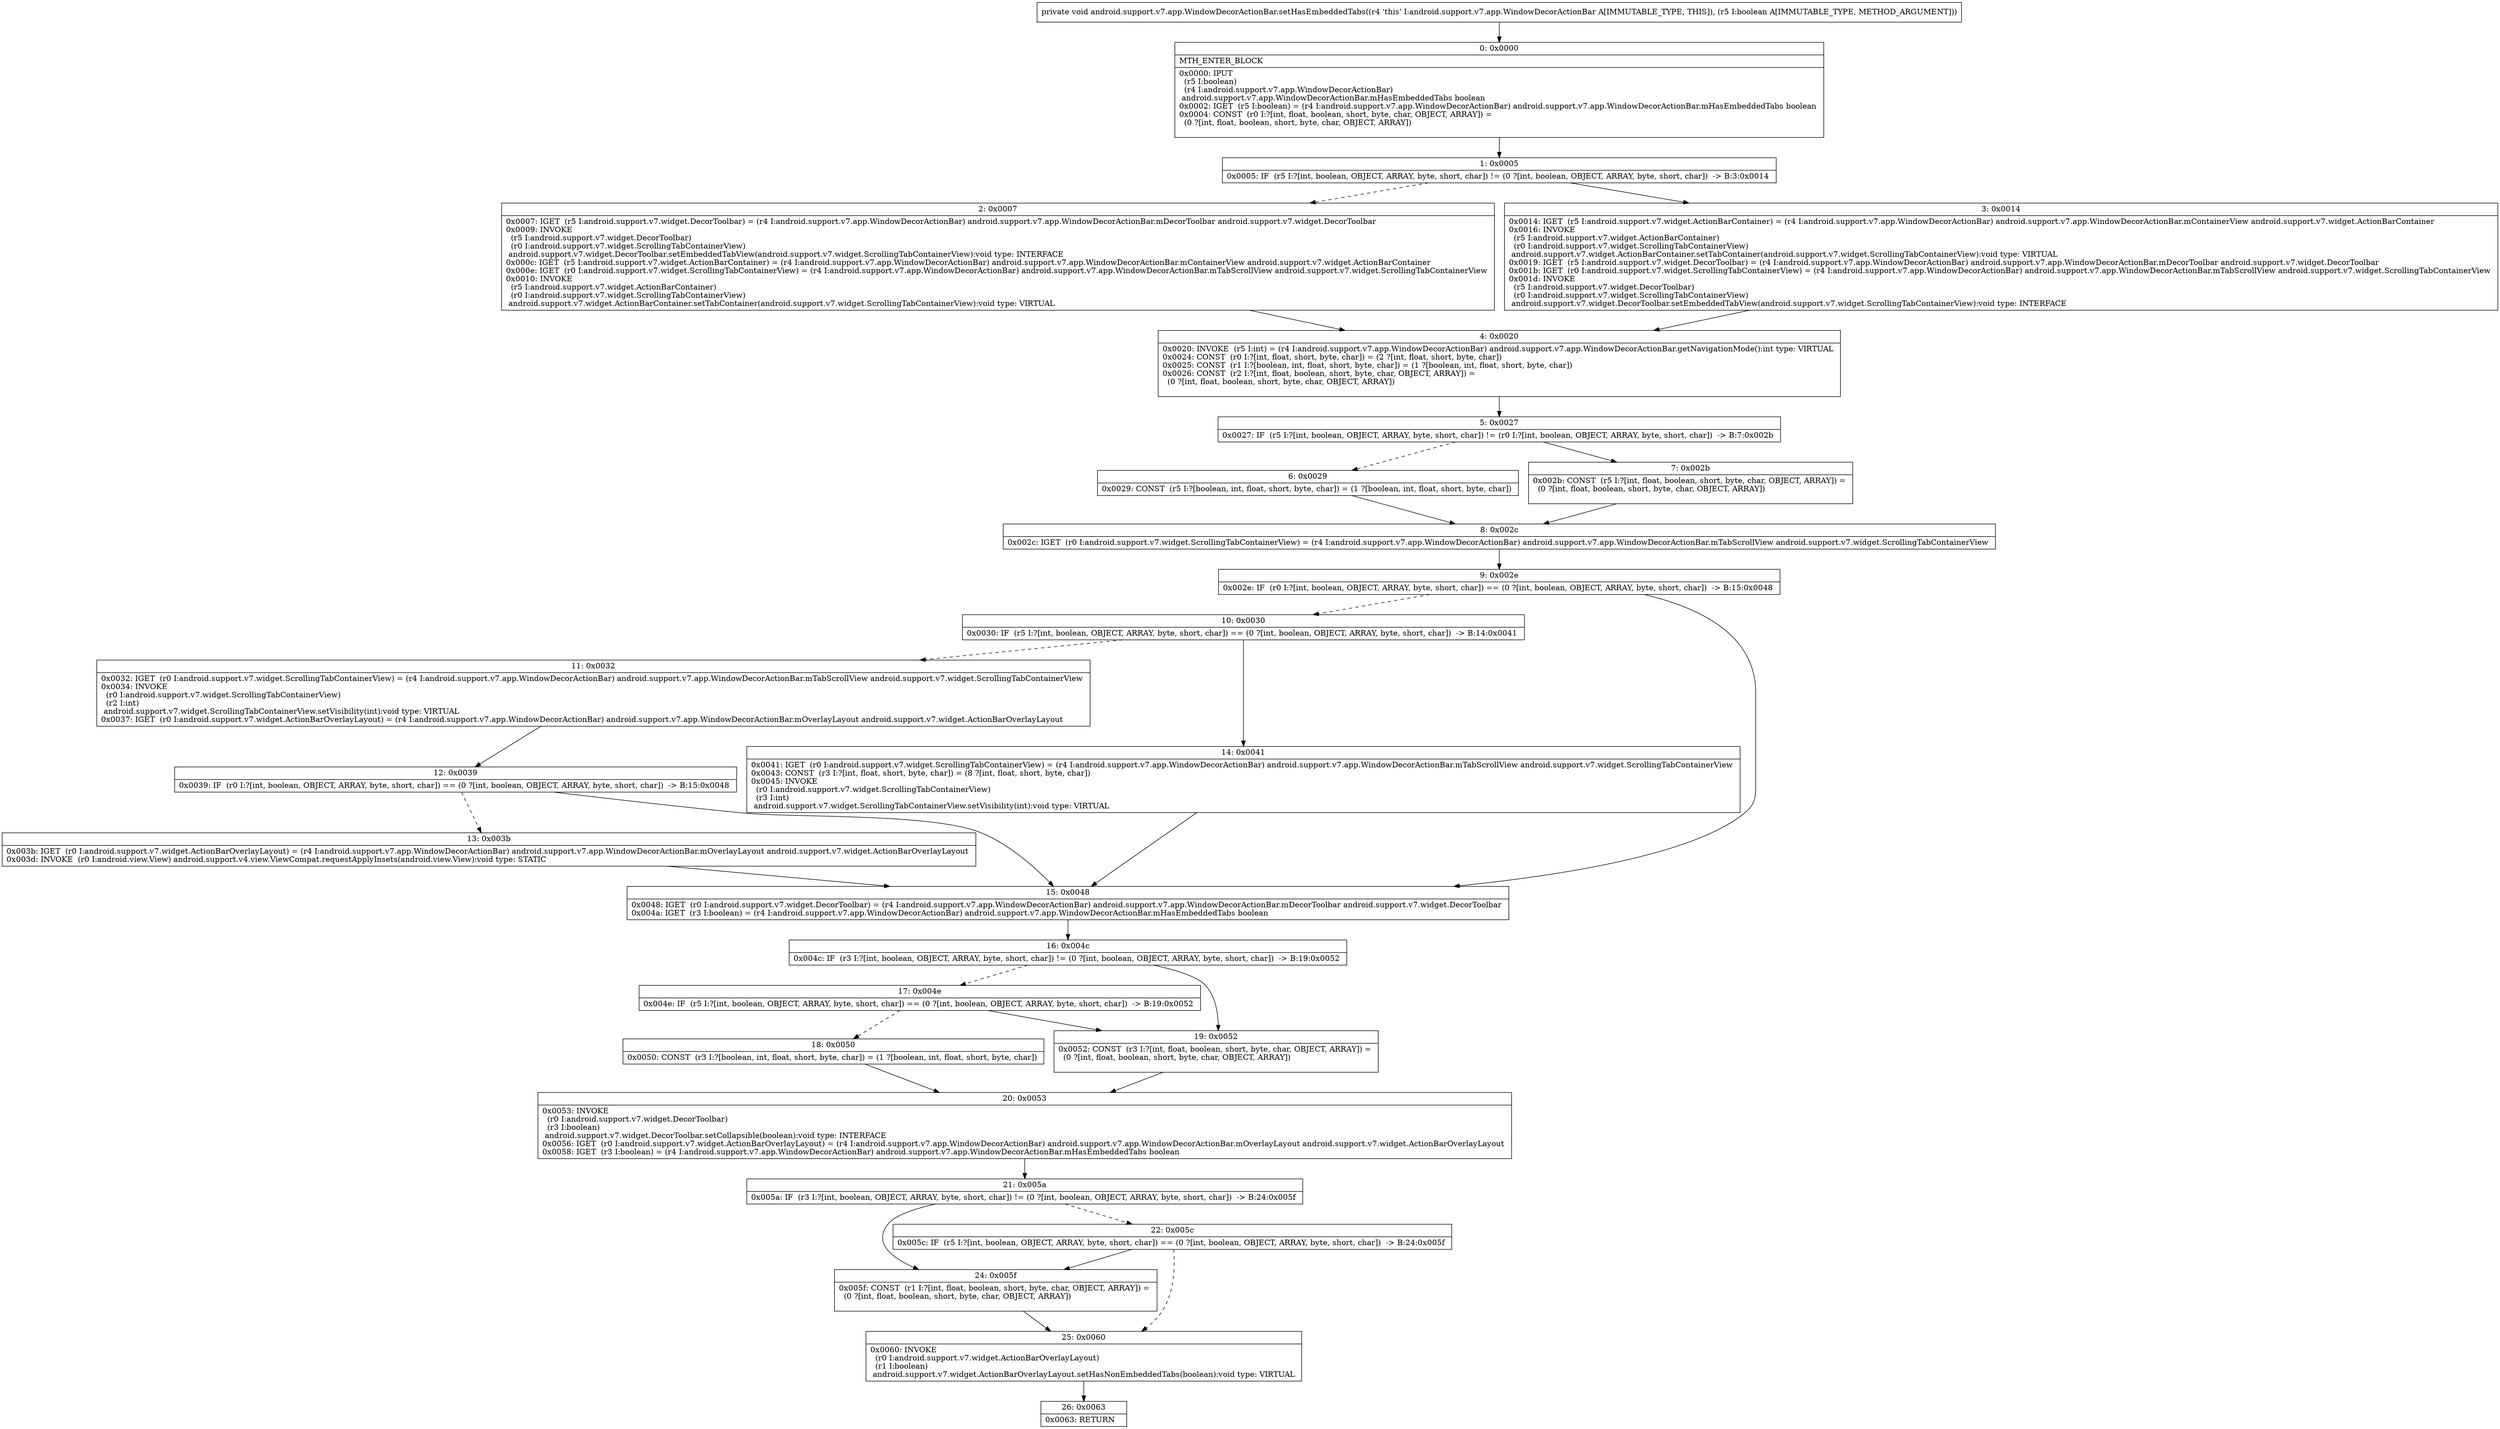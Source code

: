 digraph "CFG forandroid.support.v7.app.WindowDecorActionBar.setHasEmbeddedTabs(Z)V" {
Node_0 [shape=record,label="{0\:\ 0x0000|MTH_ENTER_BLOCK\l|0x0000: IPUT  \l  (r5 I:boolean)\l  (r4 I:android.support.v7.app.WindowDecorActionBar)\l android.support.v7.app.WindowDecorActionBar.mHasEmbeddedTabs boolean \l0x0002: IGET  (r5 I:boolean) = (r4 I:android.support.v7.app.WindowDecorActionBar) android.support.v7.app.WindowDecorActionBar.mHasEmbeddedTabs boolean \l0x0004: CONST  (r0 I:?[int, float, boolean, short, byte, char, OBJECT, ARRAY]) = \l  (0 ?[int, float, boolean, short, byte, char, OBJECT, ARRAY])\l \l}"];
Node_1 [shape=record,label="{1\:\ 0x0005|0x0005: IF  (r5 I:?[int, boolean, OBJECT, ARRAY, byte, short, char]) != (0 ?[int, boolean, OBJECT, ARRAY, byte, short, char])  \-\> B:3:0x0014 \l}"];
Node_2 [shape=record,label="{2\:\ 0x0007|0x0007: IGET  (r5 I:android.support.v7.widget.DecorToolbar) = (r4 I:android.support.v7.app.WindowDecorActionBar) android.support.v7.app.WindowDecorActionBar.mDecorToolbar android.support.v7.widget.DecorToolbar \l0x0009: INVOKE  \l  (r5 I:android.support.v7.widget.DecorToolbar)\l  (r0 I:android.support.v7.widget.ScrollingTabContainerView)\l android.support.v7.widget.DecorToolbar.setEmbeddedTabView(android.support.v7.widget.ScrollingTabContainerView):void type: INTERFACE \l0x000c: IGET  (r5 I:android.support.v7.widget.ActionBarContainer) = (r4 I:android.support.v7.app.WindowDecorActionBar) android.support.v7.app.WindowDecorActionBar.mContainerView android.support.v7.widget.ActionBarContainer \l0x000e: IGET  (r0 I:android.support.v7.widget.ScrollingTabContainerView) = (r4 I:android.support.v7.app.WindowDecorActionBar) android.support.v7.app.WindowDecorActionBar.mTabScrollView android.support.v7.widget.ScrollingTabContainerView \l0x0010: INVOKE  \l  (r5 I:android.support.v7.widget.ActionBarContainer)\l  (r0 I:android.support.v7.widget.ScrollingTabContainerView)\l android.support.v7.widget.ActionBarContainer.setTabContainer(android.support.v7.widget.ScrollingTabContainerView):void type: VIRTUAL \l}"];
Node_3 [shape=record,label="{3\:\ 0x0014|0x0014: IGET  (r5 I:android.support.v7.widget.ActionBarContainer) = (r4 I:android.support.v7.app.WindowDecorActionBar) android.support.v7.app.WindowDecorActionBar.mContainerView android.support.v7.widget.ActionBarContainer \l0x0016: INVOKE  \l  (r5 I:android.support.v7.widget.ActionBarContainer)\l  (r0 I:android.support.v7.widget.ScrollingTabContainerView)\l android.support.v7.widget.ActionBarContainer.setTabContainer(android.support.v7.widget.ScrollingTabContainerView):void type: VIRTUAL \l0x0019: IGET  (r5 I:android.support.v7.widget.DecorToolbar) = (r4 I:android.support.v7.app.WindowDecorActionBar) android.support.v7.app.WindowDecorActionBar.mDecorToolbar android.support.v7.widget.DecorToolbar \l0x001b: IGET  (r0 I:android.support.v7.widget.ScrollingTabContainerView) = (r4 I:android.support.v7.app.WindowDecorActionBar) android.support.v7.app.WindowDecorActionBar.mTabScrollView android.support.v7.widget.ScrollingTabContainerView \l0x001d: INVOKE  \l  (r5 I:android.support.v7.widget.DecorToolbar)\l  (r0 I:android.support.v7.widget.ScrollingTabContainerView)\l android.support.v7.widget.DecorToolbar.setEmbeddedTabView(android.support.v7.widget.ScrollingTabContainerView):void type: INTERFACE \l}"];
Node_4 [shape=record,label="{4\:\ 0x0020|0x0020: INVOKE  (r5 I:int) = (r4 I:android.support.v7.app.WindowDecorActionBar) android.support.v7.app.WindowDecorActionBar.getNavigationMode():int type: VIRTUAL \l0x0024: CONST  (r0 I:?[int, float, short, byte, char]) = (2 ?[int, float, short, byte, char]) \l0x0025: CONST  (r1 I:?[boolean, int, float, short, byte, char]) = (1 ?[boolean, int, float, short, byte, char]) \l0x0026: CONST  (r2 I:?[int, float, boolean, short, byte, char, OBJECT, ARRAY]) = \l  (0 ?[int, float, boolean, short, byte, char, OBJECT, ARRAY])\l \l}"];
Node_5 [shape=record,label="{5\:\ 0x0027|0x0027: IF  (r5 I:?[int, boolean, OBJECT, ARRAY, byte, short, char]) != (r0 I:?[int, boolean, OBJECT, ARRAY, byte, short, char])  \-\> B:7:0x002b \l}"];
Node_6 [shape=record,label="{6\:\ 0x0029|0x0029: CONST  (r5 I:?[boolean, int, float, short, byte, char]) = (1 ?[boolean, int, float, short, byte, char]) \l}"];
Node_7 [shape=record,label="{7\:\ 0x002b|0x002b: CONST  (r5 I:?[int, float, boolean, short, byte, char, OBJECT, ARRAY]) = \l  (0 ?[int, float, boolean, short, byte, char, OBJECT, ARRAY])\l \l}"];
Node_8 [shape=record,label="{8\:\ 0x002c|0x002c: IGET  (r0 I:android.support.v7.widget.ScrollingTabContainerView) = (r4 I:android.support.v7.app.WindowDecorActionBar) android.support.v7.app.WindowDecorActionBar.mTabScrollView android.support.v7.widget.ScrollingTabContainerView \l}"];
Node_9 [shape=record,label="{9\:\ 0x002e|0x002e: IF  (r0 I:?[int, boolean, OBJECT, ARRAY, byte, short, char]) == (0 ?[int, boolean, OBJECT, ARRAY, byte, short, char])  \-\> B:15:0x0048 \l}"];
Node_10 [shape=record,label="{10\:\ 0x0030|0x0030: IF  (r5 I:?[int, boolean, OBJECT, ARRAY, byte, short, char]) == (0 ?[int, boolean, OBJECT, ARRAY, byte, short, char])  \-\> B:14:0x0041 \l}"];
Node_11 [shape=record,label="{11\:\ 0x0032|0x0032: IGET  (r0 I:android.support.v7.widget.ScrollingTabContainerView) = (r4 I:android.support.v7.app.WindowDecorActionBar) android.support.v7.app.WindowDecorActionBar.mTabScrollView android.support.v7.widget.ScrollingTabContainerView \l0x0034: INVOKE  \l  (r0 I:android.support.v7.widget.ScrollingTabContainerView)\l  (r2 I:int)\l android.support.v7.widget.ScrollingTabContainerView.setVisibility(int):void type: VIRTUAL \l0x0037: IGET  (r0 I:android.support.v7.widget.ActionBarOverlayLayout) = (r4 I:android.support.v7.app.WindowDecorActionBar) android.support.v7.app.WindowDecorActionBar.mOverlayLayout android.support.v7.widget.ActionBarOverlayLayout \l}"];
Node_12 [shape=record,label="{12\:\ 0x0039|0x0039: IF  (r0 I:?[int, boolean, OBJECT, ARRAY, byte, short, char]) == (0 ?[int, boolean, OBJECT, ARRAY, byte, short, char])  \-\> B:15:0x0048 \l}"];
Node_13 [shape=record,label="{13\:\ 0x003b|0x003b: IGET  (r0 I:android.support.v7.widget.ActionBarOverlayLayout) = (r4 I:android.support.v7.app.WindowDecorActionBar) android.support.v7.app.WindowDecorActionBar.mOverlayLayout android.support.v7.widget.ActionBarOverlayLayout \l0x003d: INVOKE  (r0 I:android.view.View) android.support.v4.view.ViewCompat.requestApplyInsets(android.view.View):void type: STATIC \l}"];
Node_14 [shape=record,label="{14\:\ 0x0041|0x0041: IGET  (r0 I:android.support.v7.widget.ScrollingTabContainerView) = (r4 I:android.support.v7.app.WindowDecorActionBar) android.support.v7.app.WindowDecorActionBar.mTabScrollView android.support.v7.widget.ScrollingTabContainerView \l0x0043: CONST  (r3 I:?[int, float, short, byte, char]) = (8 ?[int, float, short, byte, char]) \l0x0045: INVOKE  \l  (r0 I:android.support.v7.widget.ScrollingTabContainerView)\l  (r3 I:int)\l android.support.v7.widget.ScrollingTabContainerView.setVisibility(int):void type: VIRTUAL \l}"];
Node_15 [shape=record,label="{15\:\ 0x0048|0x0048: IGET  (r0 I:android.support.v7.widget.DecorToolbar) = (r4 I:android.support.v7.app.WindowDecorActionBar) android.support.v7.app.WindowDecorActionBar.mDecorToolbar android.support.v7.widget.DecorToolbar \l0x004a: IGET  (r3 I:boolean) = (r4 I:android.support.v7.app.WindowDecorActionBar) android.support.v7.app.WindowDecorActionBar.mHasEmbeddedTabs boolean \l}"];
Node_16 [shape=record,label="{16\:\ 0x004c|0x004c: IF  (r3 I:?[int, boolean, OBJECT, ARRAY, byte, short, char]) != (0 ?[int, boolean, OBJECT, ARRAY, byte, short, char])  \-\> B:19:0x0052 \l}"];
Node_17 [shape=record,label="{17\:\ 0x004e|0x004e: IF  (r5 I:?[int, boolean, OBJECT, ARRAY, byte, short, char]) == (0 ?[int, boolean, OBJECT, ARRAY, byte, short, char])  \-\> B:19:0x0052 \l}"];
Node_18 [shape=record,label="{18\:\ 0x0050|0x0050: CONST  (r3 I:?[boolean, int, float, short, byte, char]) = (1 ?[boolean, int, float, short, byte, char]) \l}"];
Node_19 [shape=record,label="{19\:\ 0x0052|0x0052: CONST  (r3 I:?[int, float, boolean, short, byte, char, OBJECT, ARRAY]) = \l  (0 ?[int, float, boolean, short, byte, char, OBJECT, ARRAY])\l \l}"];
Node_20 [shape=record,label="{20\:\ 0x0053|0x0053: INVOKE  \l  (r0 I:android.support.v7.widget.DecorToolbar)\l  (r3 I:boolean)\l android.support.v7.widget.DecorToolbar.setCollapsible(boolean):void type: INTERFACE \l0x0056: IGET  (r0 I:android.support.v7.widget.ActionBarOverlayLayout) = (r4 I:android.support.v7.app.WindowDecorActionBar) android.support.v7.app.WindowDecorActionBar.mOverlayLayout android.support.v7.widget.ActionBarOverlayLayout \l0x0058: IGET  (r3 I:boolean) = (r4 I:android.support.v7.app.WindowDecorActionBar) android.support.v7.app.WindowDecorActionBar.mHasEmbeddedTabs boolean \l}"];
Node_21 [shape=record,label="{21\:\ 0x005a|0x005a: IF  (r3 I:?[int, boolean, OBJECT, ARRAY, byte, short, char]) != (0 ?[int, boolean, OBJECT, ARRAY, byte, short, char])  \-\> B:24:0x005f \l}"];
Node_22 [shape=record,label="{22\:\ 0x005c|0x005c: IF  (r5 I:?[int, boolean, OBJECT, ARRAY, byte, short, char]) == (0 ?[int, boolean, OBJECT, ARRAY, byte, short, char])  \-\> B:24:0x005f \l}"];
Node_24 [shape=record,label="{24\:\ 0x005f|0x005f: CONST  (r1 I:?[int, float, boolean, short, byte, char, OBJECT, ARRAY]) = \l  (0 ?[int, float, boolean, short, byte, char, OBJECT, ARRAY])\l \l}"];
Node_25 [shape=record,label="{25\:\ 0x0060|0x0060: INVOKE  \l  (r0 I:android.support.v7.widget.ActionBarOverlayLayout)\l  (r1 I:boolean)\l android.support.v7.widget.ActionBarOverlayLayout.setHasNonEmbeddedTabs(boolean):void type: VIRTUAL \l}"];
Node_26 [shape=record,label="{26\:\ 0x0063|0x0063: RETURN   \l}"];
MethodNode[shape=record,label="{private void android.support.v7.app.WindowDecorActionBar.setHasEmbeddedTabs((r4 'this' I:android.support.v7.app.WindowDecorActionBar A[IMMUTABLE_TYPE, THIS]), (r5 I:boolean A[IMMUTABLE_TYPE, METHOD_ARGUMENT])) }"];
MethodNode -> Node_0;
Node_0 -> Node_1;
Node_1 -> Node_2[style=dashed];
Node_1 -> Node_3;
Node_2 -> Node_4;
Node_3 -> Node_4;
Node_4 -> Node_5;
Node_5 -> Node_6[style=dashed];
Node_5 -> Node_7;
Node_6 -> Node_8;
Node_7 -> Node_8;
Node_8 -> Node_9;
Node_9 -> Node_10[style=dashed];
Node_9 -> Node_15;
Node_10 -> Node_11[style=dashed];
Node_10 -> Node_14;
Node_11 -> Node_12;
Node_12 -> Node_13[style=dashed];
Node_12 -> Node_15;
Node_13 -> Node_15;
Node_14 -> Node_15;
Node_15 -> Node_16;
Node_16 -> Node_17[style=dashed];
Node_16 -> Node_19;
Node_17 -> Node_18[style=dashed];
Node_17 -> Node_19;
Node_18 -> Node_20;
Node_19 -> Node_20;
Node_20 -> Node_21;
Node_21 -> Node_22[style=dashed];
Node_21 -> Node_24;
Node_22 -> Node_24;
Node_22 -> Node_25[style=dashed];
Node_24 -> Node_25;
Node_25 -> Node_26;
}

